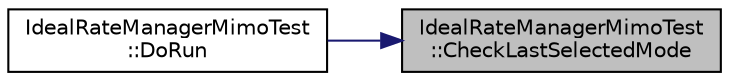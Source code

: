 digraph "IdealRateManagerMimoTest::CheckLastSelectedMode"
{
 // LATEX_PDF_SIZE
  edge [fontname="Helvetica",fontsize="10",labelfontname="Helvetica",labelfontsize="10"];
  node [fontname="Helvetica",fontsize="10",shape=record];
  rankdir="RL";
  Node1 [label="IdealRateManagerMimoTest\l::CheckLastSelectedMode",height=0.2,width=0.4,color="black", fillcolor="grey75", style="filled", fontcolor="black",tooltip="Check if the selected WifiMode is correct."];
  Node1 -> Node2 [dir="back",color="midnightblue",fontsize="10",style="solid",fontname="Helvetica"];
  Node2 [label="IdealRateManagerMimoTest\l::DoRun",height=0.2,width=0.4,color="black", fillcolor="white", style="filled",URL="$class_ideal_rate_manager_mimo_test.html#abd548d8a592eb8393d26f703d7db3428",tooltip="Implementation to actually run this TestCase."];
}
